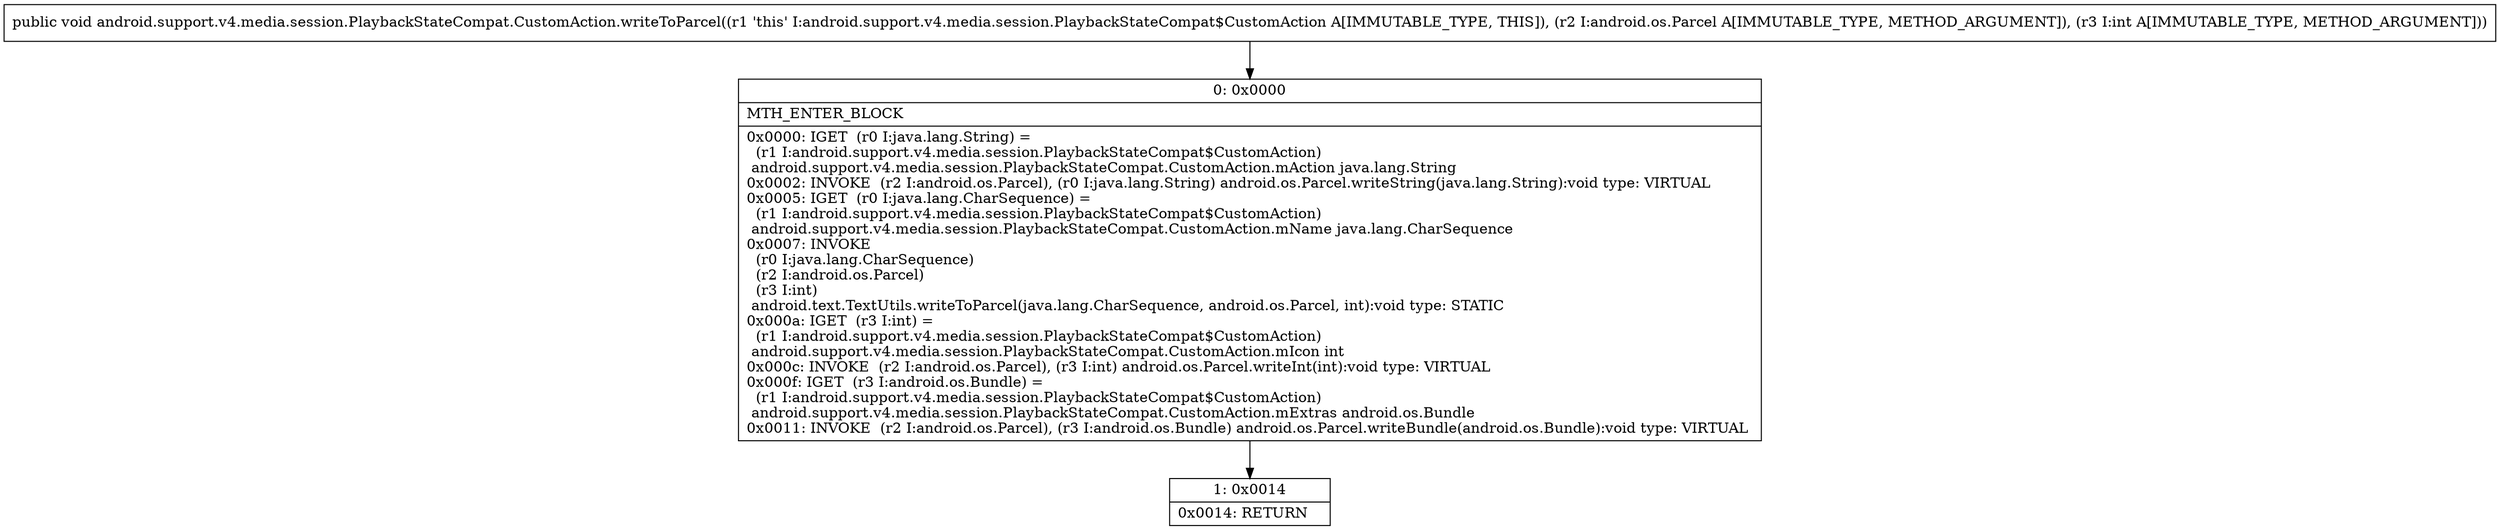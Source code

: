 digraph "CFG forandroid.support.v4.media.session.PlaybackStateCompat.CustomAction.writeToParcel(Landroid\/os\/Parcel;I)V" {
Node_0 [shape=record,label="{0\:\ 0x0000|MTH_ENTER_BLOCK\l|0x0000: IGET  (r0 I:java.lang.String) = \l  (r1 I:android.support.v4.media.session.PlaybackStateCompat$CustomAction)\l android.support.v4.media.session.PlaybackStateCompat.CustomAction.mAction java.lang.String \l0x0002: INVOKE  (r2 I:android.os.Parcel), (r0 I:java.lang.String) android.os.Parcel.writeString(java.lang.String):void type: VIRTUAL \l0x0005: IGET  (r0 I:java.lang.CharSequence) = \l  (r1 I:android.support.v4.media.session.PlaybackStateCompat$CustomAction)\l android.support.v4.media.session.PlaybackStateCompat.CustomAction.mName java.lang.CharSequence \l0x0007: INVOKE  \l  (r0 I:java.lang.CharSequence)\l  (r2 I:android.os.Parcel)\l  (r3 I:int)\l android.text.TextUtils.writeToParcel(java.lang.CharSequence, android.os.Parcel, int):void type: STATIC \l0x000a: IGET  (r3 I:int) = \l  (r1 I:android.support.v4.media.session.PlaybackStateCompat$CustomAction)\l android.support.v4.media.session.PlaybackStateCompat.CustomAction.mIcon int \l0x000c: INVOKE  (r2 I:android.os.Parcel), (r3 I:int) android.os.Parcel.writeInt(int):void type: VIRTUAL \l0x000f: IGET  (r3 I:android.os.Bundle) = \l  (r1 I:android.support.v4.media.session.PlaybackStateCompat$CustomAction)\l android.support.v4.media.session.PlaybackStateCompat.CustomAction.mExtras android.os.Bundle \l0x0011: INVOKE  (r2 I:android.os.Parcel), (r3 I:android.os.Bundle) android.os.Parcel.writeBundle(android.os.Bundle):void type: VIRTUAL \l}"];
Node_1 [shape=record,label="{1\:\ 0x0014|0x0014: RETURN   \l}"];
MethodNode[shape=record,label="{public void android.support.v4.media.session.PlaybackStateCompat.CustomAction.writeToParcel((r1 'this' I:android.support.v4.media.session.PlaybackStateCompat$CustomAction A[IMMUTABLE_TYPE, THIS]), (r2 I:android.os.Parcel A[IMMUTABLE_TYPE, METHOD_ARGUMENT]), (r3 I:int A[IMMUTABLE_TYPE, METHOD_ARGUMENT])) }"];
MethodNode -> Node_0;
Node_0 -> Node_1;
}

